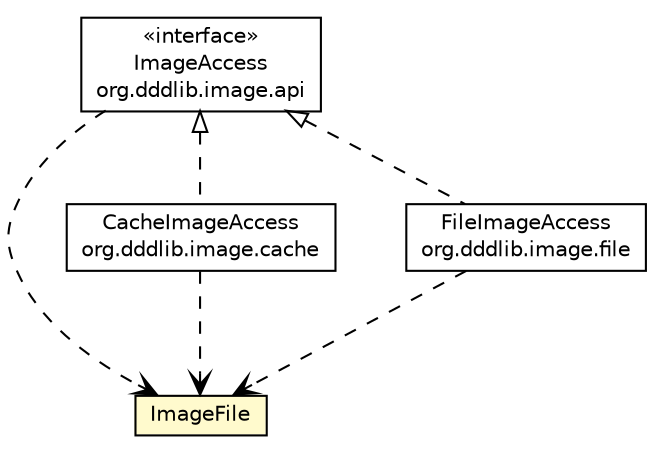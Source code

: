 #!/usr/local/bin/dot
#
# Class diagram 
# Generated by UMLGraph version R5_6_6-8-g8d7759 (http://www.umlgraph.org/)
#

digraph G {
	edge [fontname="Helvetica",fontsize=10,labelfontname="Helvetica",labelfontsize=10];
	node [fontname="Helvetica",fontsize=10,shape=plaintext];
	nodesep=0.25;
	ranksep=0.5;
	// org.dddlib.image.api.ImageAccess
	c57516 [label=<<table title="org.dddlib.image.api.ImageAccess" border="0" cellborder="1" cellspacing="0" cellpadding="2" port="p" href="../ImageAccess.html">
		<tr><td><table border="0" cellspacing="0" cellpadding="1">
<tr><td align="center" balign="center"> &#171;interface&#187; </td></tr>
<tr><td align="center" balign="center"> ImageAccess </td></tr>
<tr><td align="center" balign="center"> org.dddlib.image.api </td></tr>
		</table></td></tr>
		</table>>, URL="../ImageAccess.html", fontname="Helvetica", fontcolor="black", fontsize=10.0];
	// org.dddlib.image.api.pojo.ImageFile
	c57517 [label=<<table title="org.dddlib.image.api.pojo.ImageFile" border="0" cellborder="1" cellspacing="0" cellpadding="2" port="p" bgcolor="lemonChiffon" href="./ImageFile.html">
		<tr><td><table border="0" cellspacing="0" cellpadding="1">
<tr><td align="center" balign="center"> ImageFile </td></tr>
		</table></td></tr>
		</table>>, URL="./ImageFile.html", fontname="Helvetica", fontcolor="black", fontsize=10.0];
	// org.dddlib.image.cache.CacheImageAccess
	c57518 [label=<<table title="org.dddlib.image.cache.CacheImageAccess" border="0" cellborder="1" cellspacing="0" cellpadding="2" port="p" href="../../cache/CacheImageAccess.html">
		<tr><td><table border="0" cellspacing="0" cellpadding="1">
<tr><td align="center" balign="center"> CacheImageAccess </td></tr>
<tr><td align="center" balign="center"> org.dddlib.image.cache </td></tr>
		</table></td></tr>
		</table>>, URL="../../cache/CacheImageAccess.html", fontname="Helvetica", fontcolor="black", fontsize=10.0];
	// org.dddlib.image.file.FileImageAccess
	c57519 [label=<<table title="org.dddlib.image.file.FileImageAccess" border="0" cellborder="1" cellspacing="0" cellpadding="2" port="p" href="../../file/FileImageAccess.html">
		<tr><td><table border="0" cellspacing="0" cellpadding="1">
<tr><td align="center" balign="center"> FileImageAccess </td></tr>
<tr><td align="center" balign="center"> org.dddlib.image.file </td></tr>
		</table></td></tr>
		</table>>, URL="../../file/FileImageAccess.html", fontname="Helvetica", fontcolor="black", fontsize=10.0];
	//org.dddlib.image.cache.CacheImageAccess implements org.dddlib.image.api.ImageAccess
	c57516:p -> c57518:p [dir=back,arrowtail=empty,style=dashed];
	//org.dddlib.image.file.FileImageAccess implements org.dddlib.image.api.ImageAccess
	c57516:p -> c57519:p [dir=back,arrowtail=empty,style=dashed];
	// org.dddlib.image.api.ImageAccess DEPEND org.dddlib.image.api.pojo.ImageFile
	c57516:p -> c57517:p [taillabel="", label=" "headlabel="", fontname="Helvetica", fontcolor="black", fontsize=10.0, color="black", arrowhead=open, style=dashed];
	// org.dddlib.image.cache.CacheImageAccess DEPEND org.dddlib.image.api.pojo.ImageFile
	c57518:p -> c57517:p [taillabel="", label=" "headlabel="", fontname="Helvetica", fontcolor="black", fontsize=10.0, color="black", arrowhead=open, style=dashed];
	// org.dddlib.image.file.FileImageAccess DEPEND org.dddlib.image.api.pojo.ImageFile
	c57519:p -> c57517:p [taillabel="", label=" "headlabel="", fontname="Helvetica", fontcolor="black", fontsize=10.0, color="black", arrowhead=open, style=dashed];
}

